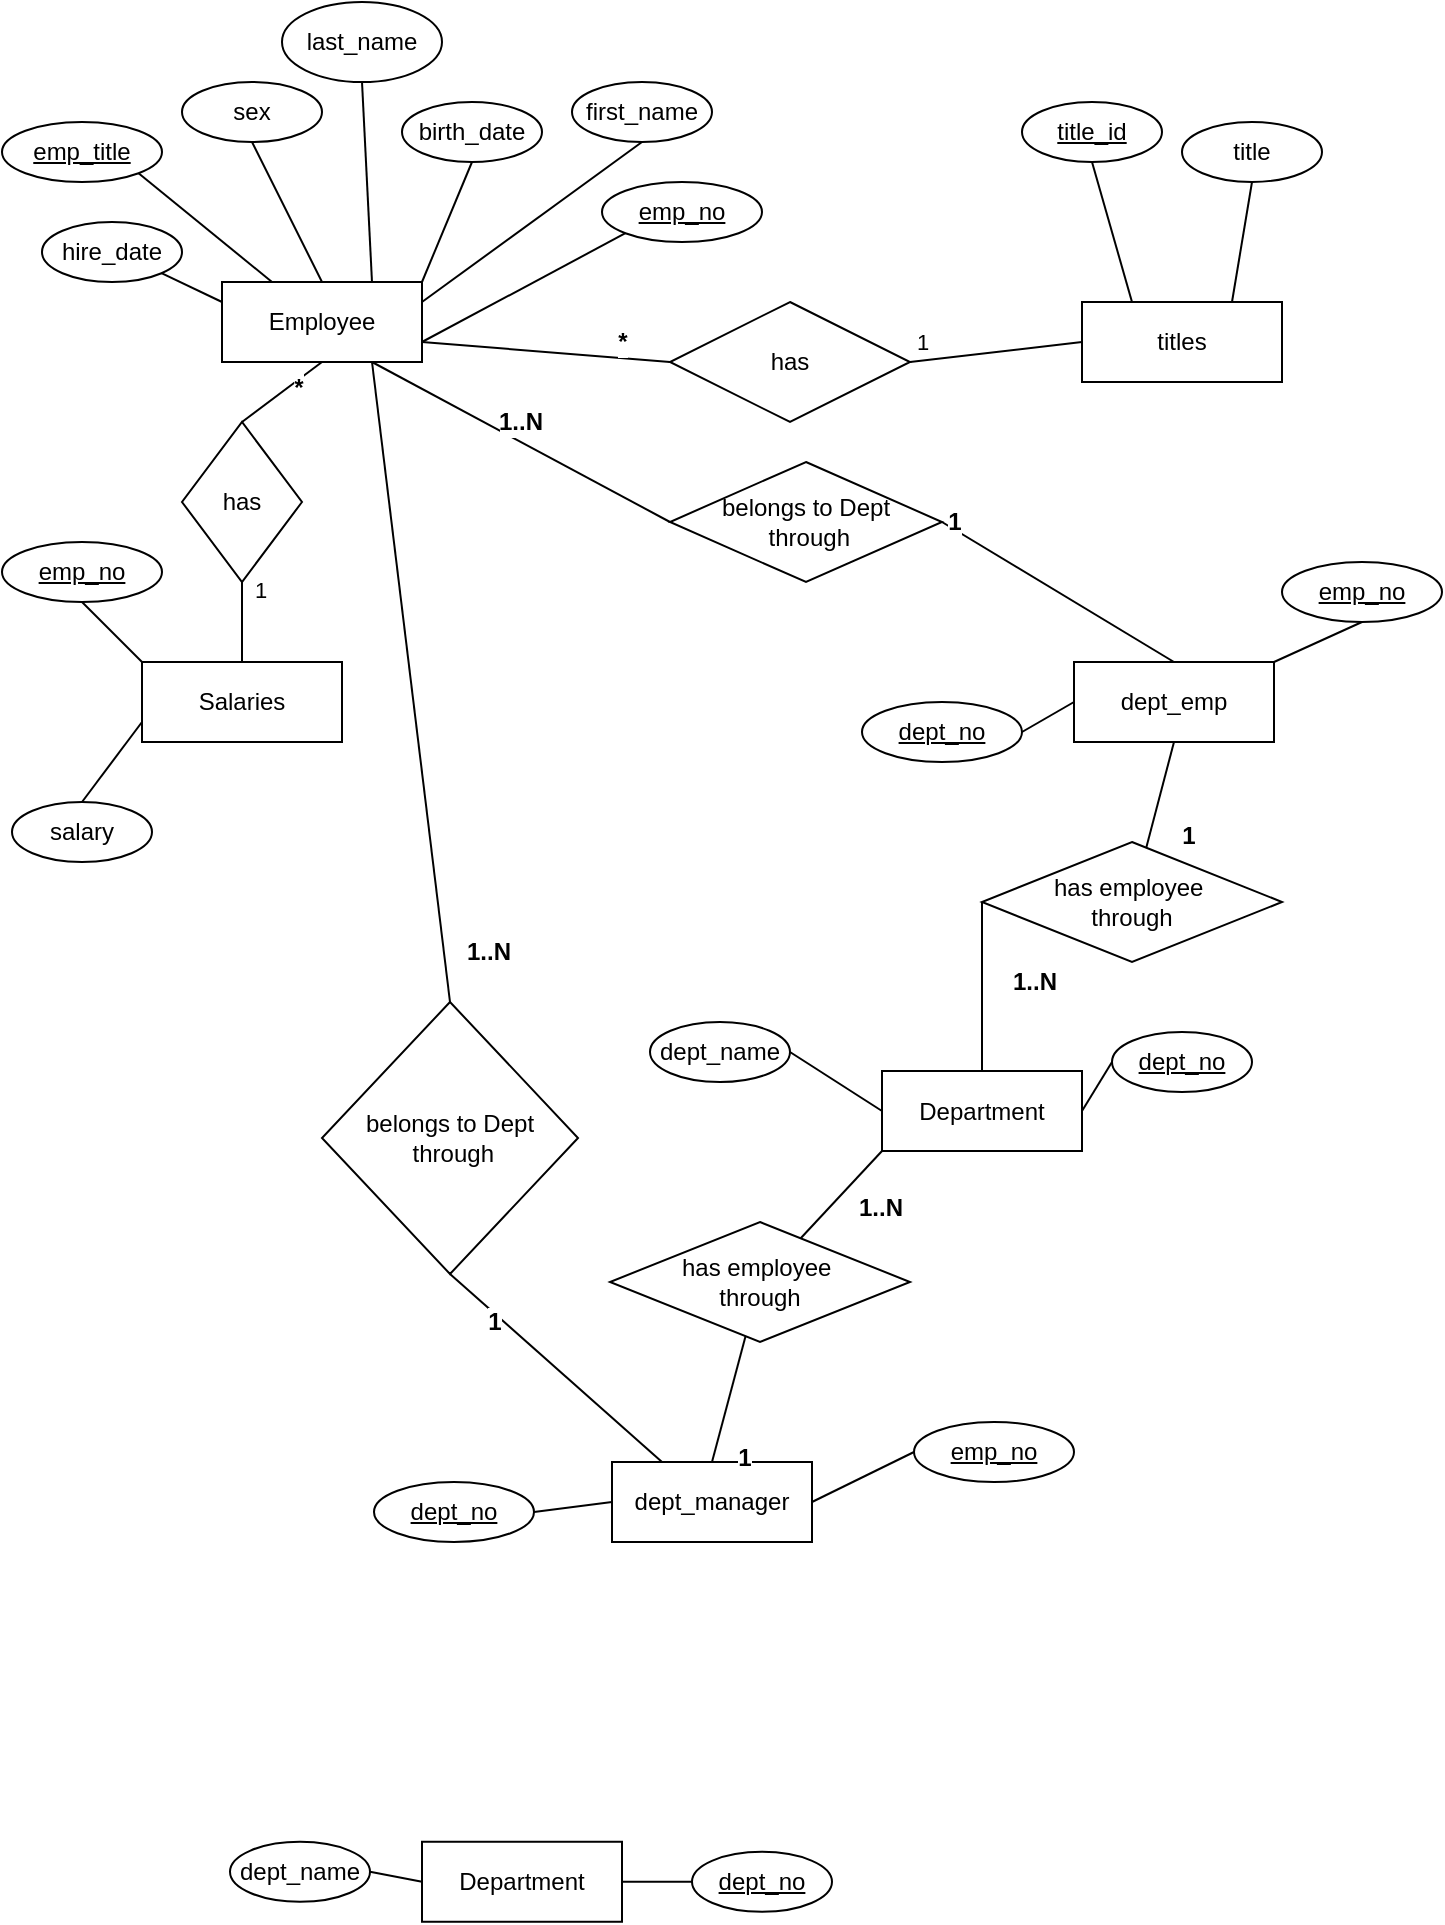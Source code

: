<mxfile version="21.1.2" type="device">
  <diagram name="Page-1" id="xoZgh3bWYaj_-_FVmXG8">
    <mxGraphModel dx="1471" dy="920" grid="1" gridSize="10" guides="1" tooltips="1" connect="1" arrows="1" fold="1" page="1" pageScale="1" pageWidth="827" pageHeight="1169" math="0" shadow="0">
      <root>
        <mxCell id="0" />
        <mxCell id="1" parent="0" />
        <mxCell id="OYL-9lKptnVRqOqJhW1v-1" value="Employee" style="whiteSpace=wrap;html=1;align=center;" vertex="1" parent="1">
          <mxGeometry x="130" y="170" width="100" height="40" as="geometry" />
        </mxCell>
        <mxCell id="OYL-9lKptnVRqOqJhW1v-2" value="&lt;u&gt;emp_no&lt;/u&gt;" style="ellipse;whiteSpace=wrap;html=1;align=center;" vertex="1" parent="1">
          <mxGeometry x="320" y="120" width="80" height="30" as="geometry" />
        </mxCell>
        <mxCell id="OYL-9lKptnVRqOqJhW1v-3" value="&lt;u&gt;emp_title&lt;/u&gt;" style="ellipse;whiteSpace=wrap;html=1;align=center;" vertex="1" parent="1">
          <mxGeometry x="20" y="90" width="80" height="30" as="geometry" />
        </mxCell>
        <mxCell id="OYL-9lKptnVRqOqJhW1v-4" value="birth_date" style="ellipse;whiteSpace=wrap;html=1;align=center;" vertex="1" parent="1">
          <mxGeometry x="220" y="80" width="70" height="30" as="geometry" />
        </mxCell>
        <mxCell id="OYL-9lKptnVRqOqJhW1v-5" value="first_name" style="ellipse;whiteSpace=wrap;html=1;align=center;" vertex="1" parent="1">
          <mxGeometry x="305" y="70" width="70" height="30" as="geometry" />
        </mxCell>
        <mxCell id="OYL-9lKptnVRqOqJhW1v-6" value="last_name" style="ellipse;whiteSpace=wrap;html=1;align=center;" vertex="1" parent="1">
          <mxGeometry x="160" y="30" width="80" height="40" as="geometry" />
        </mxCell>
        <mxCell id="OYL-9lKptnVRqOqJhW1v-7" value="sex" style="ellipse;whiteSpace=wrap;html=1;align=center;" vertex="1" parent="1">
          <mxGeometry x="110" y="70" width="70" height="30" as="geometry" />
        </mxCell>
        <mxCell id="OYL-9lKptnVRqOqJhW1v-8" value="hire_date" style="ellipse;whiteSpace=wrap;html=1;align=center;" vertex="1" parent="1">
          <mxGeometry x="40" y="140" width="70" height="30" as="geometry" />
        </mxCell>
        <mxCell id="OYL-9lKptnVRqOqJhW1v-9" value="" style="endArrow=none;html=1;rounded=0;exitX=0.5;exitY=1;exitDx=0;exitDy=0;entryX=1;entryY=0.25;entryDx=0;entryDy=0;" edge="1" parent="1" source="OYL-9lKptnVRqOqJhW1v-5" target="OYL-9lKptnVRqOqJhW1v-1">
          <mxGeometry relative="1" as="geometry">
            <mxPoint x="210" y="310" as="sourcePoint" />
            <mxPoint x="370" y="310" as="targetPoint" />
          </mxGeometry>
        </mxCell>
        <mxCell id="OYL-9lKptnVRqOqJhW1v-10" value="" style="endArrow=none;html=1;rounded=0;entryX=1;entryY=1;entryDx=0;entryDy=0;exitX=0;exitY=0.25;exitDx=0;exitDy=0;" edge="1" parent="1" source="OYL-9lKptnVRqOqJhW1v-1" target="OYL-9lKptnVRqOqJhW1v-8">
          <mxGeometry relative="1" as="geometry">
            <mxPoint x="320" y="170" as="sourcePoint" />
            <mxPoint x="250" y="200" as="targetPoint" />
          </mxGeometry>
        </mxCell>
        <mxCell id="OYL-9lKptnVRqOqJhW1v-11" value="" style="endArrow=none;html=1;rounded=0;entryX=1;entryY=1;entryDx=0;entryDy=0;exitX=0.25;exitY=0;exitDx=0;exitDy=0;" edge="1" parent="1" source="OYL-9lKptnVRqOqJhW1v-1" target="OYL-9lKptnVRqOqJhW1v-3">
          <mxGeometry relative="1" as="geometry">
            <mxPoint x="164" y="190" as="sourcePoint" />
            <mxPoint x="120" y="165" as="targetPoint" />
          </mxGeometry>
        </mxCell>
        <mxCell id="OYL-9lKptnVRqOqJhW1v-12" value="" style="endArrow=none;html=1;rounded=0;entryX=0.5;entryY=1;entryDx=0;entryDy=0;exitX=0.5;exitY=0;exitDx=0;exitDy=0;" edge="1" parent="1" source="OYL-9lKptnVRqOqJhW1v-1" target="OYL-9lKptnVRqOqJhW1v-7">
          <mxGeometry relative="1" as="geometry">
            <mxPoint x="175" y="190" as="sourcePoint" />
            <mxPoint x="110" y="115" as="targetPoint" />
          </mxGeometry>
        </mxCell>
        <mxCell id="OYL-9lKptnVRqOqJhW1v-13" value="" style="endArrow=none;html=1;rounded=0;entryX=0.5;entryY=1;entryDx=0;entryDy=0;exitX=0.75;exitY=0;exitDx=0;exitDy=0;" edge="1" parent="1" source="OYL-9lKptnVRqOqJhW1v-1" target="OYL-9lKptnVRqOqJhW1v-6">
          <mxGeometry relative="1" as="geometry">
            <mxPoint x="200" y="190" as="sourcePoint" />
            <mxPoint x="155" y="110" as="targetPoint" />
          </mxGeometry>
        </mxCell>
        <mxCell id="OYL-9lKptnVRqOqJhW1v-14" value="" style="endArrow=none;html=1;rounded=0;entryX=0.5;entryY=1;entryDx=0;entryDy=0;exitX=1;exitY=0;exitDx=0;exitDy=0;" edge="1" parent="1" source="OYL-9lKptnVRqOqJhW1v-1" target="OYL-9lKptnVRqOqJhW1v-4">
          <mxGeometry relative="1" as="geometry">
            <mxPoint x="230" y="190" as="sourcePoint" />
            <mxPoint x="232" y="94" as="targetPoint" />
          </mxGeometry>
        </mxCell>
        <mxCell id="OYL-9lKptnVRqOqJhW1v-15" value="" style="endArrow=none;html=1;rounded=0;entryX=0;entryY=1;entryDx=0;entryDy=0;exitX=1;exitY=0.75;exitDx=0;exitDy=0;" edge="1" parent="1" source="OYL-9lKptnVRqOqJhW1v-1" target="OYL-9lKptnVRqOqJhW1v-2">
          <mxGeometry relative="1" as="geometry">
            <mxPoint x="250" y="190" as="sourcePoint" />
            <mxPoint x="310" y="115" as="targetPoint" />
          </mxGeometry>
        </mxCell>
        <mxCell id="OYL-9lKptnVRqOqJhW1v-16" value="titles" style="whiteSpace=wrap;html=1;align=center;" vertex="1" parent="1">
          <mxGeometry x="560" y="180" width="100" height="40" as="geometry" />
        </mxCell>
        <mxCell id="OYL-9lKptnVRqOqJhW1v-17" value="&lt;u&gt;title_id&lt;/u&gt;" style="ellipse;whiteSpace=wrap;html=1;align=center;" vertex="1" parent="1">
          <mxGeometry x="530" y="80" width="70" height="30" as="geometry" />
        </mxCell>
        <mxCell id="OYL-9lKptnVRqOqJhW1v-18" value="" style="endArrow=none;html=1;rounded=0;exitX=0.5;exitY=1;exitDx=0;exitDy=0;entryX=0.25;entryY=0;entryDx=0;entryDy=0;" edge="1" parent="1" source="OYL-9lKptnVRqOqJhW1v-17" target="OYL-9lKptnVRqOqJhW1v-16">
          <mxGeometry relative="1" as="geometry">
            <mxPoint x="680" y="340" as="sourcePoint" />
            <mxPoint x="700" y="210" as="targetPoint" />
          </mxGeometry>
        </mxCell>
        <mxCell id="OYL-9lKptnVRqOqJhW1v-19" value="title" style="ellipse;whiteSpace=wrap;html=1;align=center;" vertex="1" parent="1">
          <mxGeometry x="610" y="90" width="70" height="30" as="geometry" />
        </mxCell>
        <mxCell id="OYL-9lKptnVRqOqJhW1v-20" value="" style="endArrow=none;html=1;rounded=0;exitX=0.5;exitY=1;exitDx=0;exitDy=0;entryX=0.75;entryY=0;entryDx=0;entryDy=0;" edge="1" parent="1" source="OYL-9lKptnVRqOqJhW1v-19" target="OYL-9lKptnVRqOqJhW1v-16">
          <mxGeometry relative="1" as="geometry">
            <mxPoint x="740" y="400" as="sourcePoint" />
            <mxPoint x="760" y="270" as="targetPoint" />
          </mxGeometry>
        </mxCell>
        <mxCell id="OYL-9lKptnVRqOqJhW1v-23" value="has" style="shape=rhombus;perimeter=rhombusPerimeter;whiteSpace=wrap;html=1;align=center;" vertex="1" parent="1">
          <mxGeometry x="354" y="180" width="120" height="60" as="geometry" />
        </mxCell>
        <mxCell id="OYL-9lKptnVRqOqJhW1v-24" value="" style="endArrow=none;html=1;rounded=0;entryX=0;entryY=0.5;entryDx=0;entryDy=0;" edge="1" parent="1" target="OYL-9lKptnVRqOqJhW1v-23">
          <mxGeometry relative="1" as="geometry">
            <mxPoint x="230" y="200" as="sourcePoint" />
            <mxPoint x="360" y="260" as="targetPoint" />
          </mxGeometry>
        </mxCell>
        <mxCell id="OYL-9lKptnVRqOqJhW1v-26" value="&lt;b&gt;&lt;font style=&quot;font-size: 12px;&quot;&gt;*&lt;/font&gt;&lt;/b&gt;" style="edgeLabel;html=1;align=center;verticalAlign=middle;resizable=0;points=[];" vertex="1" connectable="0" parent="OYL-9lKptnVRqOqJhW1v-24">
          <mxGeometry x="0.161" y="-2" relative="1" as="geometry">
            <mxPoint x="28" y="-8" as="offset" />
          </mxGeometry>
        </mxCell>
        <mxCell id="OYL-9lKptnVRqOqJhW1v-25" value="1" style="endArrow=none;html=1;rounded=0;exitX=1;exitY=0.5;exitDx=0;exitDy=0;entryX=0;entryY=0.5;entryDx=0;entryDy=0;" edge="1" parent="1" source="OYL-9lKptnVRqOqJhW1v-23" target="OYL-9lKptnVRqOqJhW1v-16">
          <mxGeometry x="-0.836" y="9" relative="1" as="geometry">
            <mxPoint x="240" y="220" as="sourcePoint" />
            <mxPoint x="364" y="220" as="targetPoint" />
            <mxPoint as="offset" />
          </mxGeometry>
        </mxCell>
        <mxCell id="OYL-9lKptnVRqOqJhW1v-29" value="Salaries" style="whiteSpace=wrap;html=1;align=center;" vertex="1" parent="1">
          <mxGeometry x="90" y="360" width="100" height="40" as="geometry" />
        </mxCell>
        <mxCell id="OYL-9lKptnVRqOqJhW1v-30" value="&lt;u&gt;emp_no&lt;/u&gt;" style="ellipse;whiteSpace=wrap;html=1;align=center;" vertex="1" parent="1">
          <mxGeometry x="20" y="300" width="80" height="30" as="geometry" />
        </mxCell>
        <mxCell id="OYL-9lKptnVRqOqJhW1v-31" value="salary" style="ellipse;whiteSpace=wrap;html=1;align=center;" vertex="1" parent="1">
          <mxGeometry x="25" y="430" width="70" height="30" as="geometry" />
        </mxCell>
        <mxCell id="OYL-9lKptnVRqOqJhW1v-32" value="" style="endArrow=none;html=1;rounded=0;entryX=0;entryY=0.75;entryDx=0;entryDy=0;exitX=0.5;exitY=0;exitDx=0;exitDy=0;" edge="1" parent="1" source="OYL-9lKptnVRqOqJhW1v-31" target="OYL-9lKptnVRqOqJhW1v-29">
          <mxGeometry relative="1" as="geometry">
            <mxPoint x="315" y="320" as="sourcePoint" />
            <mxPoint x="205" y="400" as="targetPoint" />
          </mxGeometry>
        </mxCell>
        <mxCell id="OYL-9lKptnVRqOqJhW1v-33" value="" style="endArrow=none;html=1;rounded=0;entryX=0.5;entryY=1;entryDx=0;entryDy=0;exitX=0;exitY=0;exitDx=0;exitDy=0;" edge="1" parent="1" target="OYL-9lKptnVRqOqJhW1v-30" source="OYL-9lKptnVRqOqJhW1v-29">
          <mxGeometry relative="1" as="geometry">
            <mxPoint x="205" y="420" as="sourcePoint" />
            <mxPoint x="285" y="335" as="targetPoint" />
          </mxGeometry>
        </mxCell>
        <mxCell id="OYL-9lKptnVRqOqJhW1v-34" value="has" style="shape=rhombus;perimeter=rhombusPerimeter;whiteSpace=wrap;html=1;align=center;direction=south;" vertex="1" parent="1">
          <mxGeometry x="110" y="240" width="60" height="80" as="geometry" />
        </mxCell>
        <mxCell id="OYL-9lKptnVRqOqJhW1v-35" value="" style="endArrow=none;html=1;rounded=0;entryX=0;entryY=0.5;entryDx=0;entryDy=0;exitX=0.5;exitY=1;exitDx=0;exitDy=0;" edge="1" parent="1" target="OYL-9lKptnVRqOqJhW1v-34" source="OYL-9lKptnVRqOqJhW1v-1">
          <mxGeometry relative="1" as="geometry">
            <mxPoint x="290" y="330" as="sourcePoint" />
            <mxPoint x="420" y="390" as="targetPoint" />
          </mxGeometry>
        </mxCell>
        <mxCell id="OYL-9lKptnVRqOqJhW1v-36" value="&lt;b&gt;&lt;font style=&quot;font-size: 12px;&quot;&gt;*&lt;/font&gt;&lt;/b&gt;" style="edgeLabel;html=1;align=center;verticalAlign=middle;resizable=0;points=[];" vertex="1" connectable="0" parent="OYL-9lKptnVRqOqJhW1v-35">
          <mxGeometry x="0.161" y="-2" relative="1" as="geometry">
            <mxPoint x="12" y="-3" as="offset" />
          </mxGeometry>
        </mxCell>
        <mxCell id="OYL-9lKptnVRqOqJhW1v-37" value="1" style="endArrow=none;html=1;rounded=0;exitX=1;exitY=0.5;exitDx=0;exitDy=0;entryX=0.5;entryY=0;entryDx=0;entryDy=0;" edge="1" parent="1" source="OYL-9lKptnVRqOqJhW1v-34" target="OYL-9lKptnVRqOqJhW1v-29">
          <mxGeometry x="-0.836" y="9" relative="1" as="geometry">
            <mxPoint x="260" y="340" as="sourcePoint" />
            <mxPoint x="580" y="320" as="targetPoint" />
            <mxPoint as="offset" />
          </mxGeometry>
        </mxCell>
        <mxCell id="OYL-9lKptnVRqOqJhW1v-40" value="dept_emp" style="whiteSpace=wrap;html=1;align=center;" vertex="1" parent="1">
          <mxGeometry x="556" y="360" width="100" height="40" as="geometry" />
        </mxCell>
        <mxCell id="OYL-9lKptnVRqOqJhW1v-45" value="&lt;u&gt;dept_no&lt;/u&gt;" style="ellipse;whiteSpace=wrap;html=1;align=center;" vertex="1" parent="1">
          <mxGeometry x="450" y="380" width="80" height="30" as="geometry" />
        </mxCell>
        <mxCell id="OYL-9lKptnVRqOqJhW1v-46" value="" style="endArrow=none;html=1;rounded=0;entryX=1;entryY=0.5;entryDx=0;entryDy=0;exitX=0;exitY=0.5;exitDx=0;exitDy=0;" edge="1" parent="1" target="OYL-9lKptnVRqOqJhW1v-45" source="OYL-9lKptnVRqOqJhW1v-40">
          <mxGeometry relative="1" as="geometry">
            <mxPoint x="626" y="360" as="sourcePoint" />
            <mxPoint x="821" y="335" as="targetPoint" />
          </mxGeometry>
        </mxCell>
        <mxCell id="OYL-9lKptnVRqOqJhW1v-47" value="&lt;u&gt;emp_no&lt;/u&gt;" style="ellipse;whiteSpace=wrap;html=1;align=center;" vertex="1" parent="1">
          <mxGeometry x="660" y="310" width="80" height="30" as="geometry" />
        </mxCell>
        <mxCell id="OYL-9lKptnVRqOqJhW1v-48" value="" style="endArrow=none;html=1;rounded=0;entryX=0.5;entryY=1;entryDx=0;entryDy=0;exitX=1;exitY=0;exitDx=0;exitDy=0;" edge="1" parent="1" target="OYL-9lKptnVRqOqJhW1v-47" source="OYL-9lKptnVRqOqJhW1v-40">
          <mxGeometry relative="1" as="geometry">
            <mxPoint x="746" y="380" as="sourcePoint" />
            <mxPoint x="941" y="355" as="targetPoint" />
          </mxGeometry>
        </mxCell>
        <mxCell id="OYL-9lKptnVRqOqJhW1v-49" value="belongs to Dept&lt;br&gt;&amp;nbsp;through" style="shape=rhombus;perimeter=rhombusPerimeter;whiteSpace=wrap;html=1;align=center;" vertex="1" parent="1">
          <mxGeometry x="354" y="260" width="136" height="60" as="geometry" />
        </mxCell>
        <mxCell id="OYL-9lKptnVRqOqJhW1v-50" value="" style="endArrow=none;html=1;rounded=0;entryX=0;entryY=0.5;entryDx=0;entryDy=0;exitX=0.75;exitY=1;exitDx=0;exitDy=0;" edge="1" parent="1" source="OYL-9lKptnVRqOqJhW1v-1" target="OYL-9lKptnVRqOqJhW1v-49">
          <mxGeometry relative="1" as="geometry">
            <mxPoint x="240" y="210" as="sourcePoint" />
            <mxPoint x="364" y="220" as="targetPoint" />
          </mxGeometry>
        </mxCell>
        <mxCell id="OYL-9lKptnVRqOqJhW1v-51" value="&lt;b&gt;&lt;font style=&quot;font-size: 12px;&quot;&gt;1..N&lt;/font&gt;&lt;/b&gt;" style="edgeLabel;html=1;align=center;verticalAlign=middle;resizable=0;points=[];" vertex="1" connectable="0" parent="OYL-9lKptnVRqOqJhW1v-50">
          <mxGeometry x="0.161" y="-2" relative="1" as="geometry">
            <mxPoint x="-12" y="-18" as="offset" />
          </mxGeometry>
        </mxCell>
        <mxCell id="OYL-9lKptnVRqOqJhW1v-52" value="" style="endArrow=none;html=1;rounded=0;entryX=0.5;entryY=0;entryDx=0;entryDy=0;exitX=1;exitY=0.5;exitDx=0;exitDy=0;" edge="1" parent="1" source="OYL-9lKptnVRqOqJhW1v-49" target="OYL-9lKptnVRqOqJhW1v-40">
          <mxGeometry relative="1" as="geometry">
            <mxPoint x="215" y="220" as="sourcePoint" />
            <mxPoint x="364" y="300" as="targetPoint" />
          </mxGeometry>
        </mxCell>
        <mxCell id="OYL-9lKptnVRqOqJhW1v-53" value="&lt;span style=&quot;font-size: 12px;&quot;&gt;&lt;b&gt;1&lt;/b&gt;&lt;/span&gt;" style="edgeLabel;html=1;align=center;verticalAlign=middle;resizable=0;points=[];" vertex="1" connectable="0" parent="OYL-9lKptnVRqOqJhW1v-52">
          <mxGeometry x="0.161" y="-2" relative="1" as="geometry">
            <mxPoint x="-60" y="-43" as="offset" />
          </mxGeometry>
        </mxCell>
        <mxCell id="OYL-9lKptnVRqOqJhW1v-55" value="Department" style="whiteSpace=wrap;html=1;align=center;" vertex="1" parent="1">
          <mxGeometry x="460" y="564.5" width="100" height="40" as="geometry" />
        </mxCell>
        <mxCell id="OYL-9lKptnVRqOqJhW1v-56" value="&lt;u&gt;dept_no&lt;/u&gt;" style="ellipse;whiteSpace=wrap;html=1;align=center;" vertex="1" parent="1">
          <mxGeometry x="575" y="545" width="70" height="30" as="geometry" />
        </mxCell>
        <mxCell id="OYL-9lKptnVRqOqJhW1v-57" value="" style="endArrow=none;html=1;rounded=0;exitX=0;exitY=0.5;exitDx=0;exitDy=0;entryX=1;entryY=0.5;entryDx=0;entryDy=0;" edge="1" parent="1" source="OYL-9lKptnVRqOqJhW1v-56" target="OYL-9lKptnVRqOqJhW1v-55">
          <mxGeometry relative="1" as="geometry">
            <mxPoint x="750" y="785" as="sourcePoint" />
            <mxPoint x="655" y="625" as="targetPoint" />
          </mxGeometry>
        </mxCell>
        <mxCell id="OYL-9lKptnVRqOqJhW1v-58" value="dept_name" style="ellipse;whiteSpace=wrap;html=1;align=center;" vertex="1" parent="1">
          <mxGeometry x="344" y="540" width="70" height="30" as="geometry" />
        </mxCell>
        <mxCell id="OYL-9lKptnVRqOqJhW1v-59" value="" style="endArrow=none;html=1;rounded=0;exitX=1;exitY=0.5;exitDx=0;exitDy=0;entryX=0;entryY=0.5;entryDx=0;entryDy=0;" edge="1" parent="1" source="OYL-9lKptnVRqOqJhW1v-58" target="OYL-9lKptnVRqOqJhW1v-55">
          <mxGeometry relative="1" as="geometry">
            <mxPoint x="440" y="855" as="sourcePoint" />
            <mxPoint x="410" y="575" as="targetPoint" />
          </mxGeometry>
        </mxCell>
        <mxCell id="OYL-9lKptnVRqOqJhW1v-60" value="has employee&amp;nbsp;&lt;br&gt;through" style="shape=rhombus;perimeter=rhombusPerimeter;whiteSpace=wrap;html=1;align=center;" vertex="1" parent="1">
          <mxGeometry x="510" y="450" width="150" height="60" as="geometry" />
        </mxCell>
        <mxCell id="OYL-9lKptnVRqOqJhW1v-61" value="" style="endArrow=none;html=1;rounded=0;entryX=0;entryY=0.5;entryDx=0;entryDy=0;exitX=0.5;exitY=0;exitDx=0;exitDy=0;" edge="1" parent="1" target="OYL-9lKptnVRqOqJhW1v-60" source="OYL-9lKptnVRqOqJhW1v-55">
          <mxGeometry relative="1" as="geometry">
            <mxPoint x="546" y="540" as="sourcePoint" />
            <mxPoint x="540" y="395" as="targetPoint" />
          </mxGeometry>
        </mxCell>
        <mxCell id="OYL-9lKptnVRqOqJhW1v-62" value="&lt;b&gt;&lt;font style=&quot;font-size: 12px;&quot;&gt;1..N&lt;/font&gt;&lt;/b&gt;" style="edgeLabel;html=1;align=center;verticalAlign=middle;resizable=0;points=[];" vertex="1" connectable="0" parent="OYL-9lKptnVRqOqJhW1v-61">
          <mxGeometry x="0.161" y="-2" relative="1" as="geometry">
            <mxPoint x="24" y="4" as="offset" />
          </mxGeometry>
        </mxCell>
        <mxCell id="OYL-9lKptnVRqOqJhW1v-63" value="" style="endArrow=none;html=1;rounded=0;entryX=0.5;entryY=1;entryDx=0;entryDy=0;" edge="1" parent="1" source="OYL-9lKptnVRqOqJhW1v-60" target="OYL-9lKptnVRqOqJhW1v-40">
          <mxGeometry relative="1" as="geometry">
            <mxPoint x="391" y="395" as="sourcePoint" />
            <mxPoint x="782" y="535" as="targetPoint" />
          </mxGeometry>
        </mxCell>
        <mxCell id="OYL-9lKptnVRqOqJhW1v-64" value="&lt;span style=&quot;font-size: 12px;&quot;&gt;&lt;b&gt;1&lt;/b&gt;&lt;/span&gt;" style="edgeLabel;html=1;align=center;verticalAlign=middle;resizable=0;points=[];" vertex="1" connectable="0" parent="OYL-9lKptnVRqOqJhW1v-63">
          <mxGeometry x="0.161" y="-2" relative="1" as="geometry">
            <mxPoint x="11" y="24" as="offset" />
          </mxGeometry>
        </mxCell>
        <mxCell id="OYL-9lKptnVRqOqJhW1v-74" value="dept_manager" style="whiteSpace=wrap;html=1;align=center;" vertex="1" parent="1">
          <mxGeometry x="325" y="760" width="100" height="40" as="geometry" />
        </mxCell>
        <mxCell id="OYL-9lKptnVRqOqJhW1v-75" value="&lt;u&gt;dept_no&lt;/u&gt;" style="ellipse;whiteSpace=wrap;html=1;align=center;" vertex="1" parent="1">
          <mxGeometry x="206" y="770" width="80" height="30" as="geometry" />
        </mxCell>
        <mxCell id="OYL-9lKptnVRqOqJhW1v-76" value="" style="endArrow=none;html=1;rounded=0;entryX=1;entryY=0.5;entryDx=0;entryDy=0;exitX=0;exitY=0.5;exitDx=0;exitDy=0;" edge="1" parent="1" source="OYL-9lKptnVRqOqJhW1v-74" target="OYL-9lKptnVRqOqJhW1v-75">
          <mxGeometry relative="1" as="geometry">
            <mxPoint x="416" y="769.88" as="sourcePoint" />
            <mxPoint x="611" y="744.88" as="targetPoint" />
          </mxGeometry>
        </mxCell>
        <mxCell id="OYL-9lKptnVRqOqJhW1v-77" value="&lt;u&gt;emp_no&lt;/u&gt;" style="ellipse;whiteSpace=wrap;html=1;align=center;" vertex="1" parent="1">
          <mxGeometry x="476" y="740" width="80" height="30" as="geometry" />
        </mxCell>
        <mxCell id="OYL-9lKptnVRqOqJhW1v-78" value="" style="endArrow=none;html=1;rounded=0;entryX=0;entryY=0.5;entryDx=0;entryDy=0;exitX=1;exitY=0.5;exitDx=0;exitDy=0;" edge="1" parent="1" source="OYL-9lKptnVRqOqJhW1v-74" target="OYL-9lKptnVRqOqJhW1v-77">
          <mxGeometry relative="1" as="geometry">
            <mxPoint x="536" y="789.88" as="sourcePoint" />
            <mxPoint x="731" y="764.88" as="targetPoint" />
          </mxGeometry>
        </mxCell>
        <mxCell id="OYL-9lKptnVRqOqJhW1v-79" value="belongs to Dept&lt;br&gt;&amp;nbsp;through" style="shape=rhombus;perimeter=rhombusPerimeter;whiteSpace=wrap;html=1;align=center;direction=south;" vertex="1" parent="1">
          <mxGeometry x="180" y="530" width="128" height="136" as="geometry" />
        </mxCell>
        <mxCell id="OYL-9lKptnVRqOqJhW1v-80" value="&lt;b&gt;&lt;font style=&quot;font-size: 12px;&quot;&gt;1..N&lt;/font&gt;&lt;/b&gt;" style="edgeLabel;html=1;align=center;verticalAlign=middle;resizable=0;points=[];" vertex="1" connectable="0" parent="1">
          <mxGeometry x="219.996" y="510.0" as="geometry">
            <mxPoint x="43" y="-5" as="offset" />
          </mxGeometry>
        </mxCell>
        <mxCell id="OYL-9lKptnVRqOqJhW1v-81" value="" style="endArrow=none;html=1;rounded=0;entryX=0.25;entryY=0;entryDx=0;entryDy=0;exitX=1;exitY=0.5;exitDx=0;exitDy=0;" edge="1" parent="1" source="OYL-9lKptnVRqOqJhW1v-79" target="OYL-9lKptnVRqOqJhW1v-74">
          <mxGeometry relative="1" as="geometry">
            <mxPoint x="5" y="629.88" as="sourcePoint" />
            <mxPoint x="154" y="709.88" as="targetPoint" />
          </mxGeometry>
        </mxCell>
        <mxCell id="OYL-9lKptnVRqOqJhW1v-82" value="&lt;span style=&quot;font-size: 12px;&quot;&gt;&lt;b&gt;1&lt;/b&gt;&lt;/span&gt;" style="edgeLabel;html=1;align=center;verticalAlign=middle;resizable=0;points=[];" vertex="1" connectable="0" parent="OYL-9lKptnVRqOqJhW1v-81">
          <mxGeometry x="0.161" y="-2" relative="1" as="geometry">
            <mxPoint x="-38" y="-32" as="offset" />
          </mxGeometry>
        </mxCell>
        <mxCell id="OYL-9lKptnVRqOqJhW1v-83" value="Department" style="whiteSpace=wrap;html=1;align=center;" vertex="1" parent="1">
          <mxGeometry x="230" y="949.88" width="100" height="40" as="geometry" />
        </mxCell>
        <mxCell id="OYL-9lKptnVRqOqJhW1v-84" value="&lt;u&gt;dept_no&lt;/u&gt;" style="ellipse;whiteSpace=wrap;html=1;align=center;" vertex="1" parent="1">
          <mxGeometry x="365" y="954.88" width="70" height="30" as="geometry" />
        </mxCell>
        <mxCell id="OYL-9lKptnVRqOqJhW1v-85" value="" style="endArrow=none;html=1;rounded=0;exitX=0;exitY=0.5;exitDx=0;exitDy=0;entryX=1;entryY=0.5;entryDx=0;entryDy=0;" edge="1" parent="1" source="OYL-9lKptnVRqOqJhW1v-84" target="OYL-9lKptnVRqOqJhW1v-83">
          <mxGeometry relative="1" as="geometry">
            <mxPoint x="540" y="1194.88" as="sourcePoint" />
            <mxPoint x="445" y="1034.88" as="targetPoint" />
          </mxGeometry>
        </mxCell>
        <mxCell id="OYL-9lKptnVRqOqJhW1v-86" value="dept_name" style="ellipse;whiteSpace=wrap;html=1;align=center;" vertex="1" parent="1">
          <mxGeometry x="134" y="949.88" width="70" height="30" as="geometry" />
        </mxCell>
        <mxCell id="OYL-9lKptnVRqOqJhW1v-87" value="" style="endArrow=none;html=1;rounded=0;exitX=1;exitY=0.5;exitDx=0;exitDy=0;entryX=0;entryY=0.5;entryDx=0;entryDy=0;" edge="1" parent="1" source="OYL-9lKptnVRqOqJhW1v-86" target="OYL-9lKptnVRqOqJhW1v-83">
          <mxGeometry relative="1" as="geometry">
            <mxPoint x="230" y="1264.88" as="sourcePoint" />
            <mxPoint x="200" y="984.88" as="targetPoint" />
          </mxGeometry>
        </mxCell>
        <mxCell id="OYL-9lKptnVRqOqJhW1v-88" value="has employee&amp;nbsp;&lt;br&gt;through" style="shape=rhombus;perimeter=rhombusPerimeter;whiteSpace=wrap;html=1;align=center;" vertex="1" parent="1">
          <mxGeometry x="324" y="640" width="150" height="60" as="geometry" />
        </mxCell>
        <mxCell id="OYL-9lKptnVRqOqJhW1v-89" value="" style="endArrow=none;html=1;rounded=0;exitX=0;exitY=1;exitDx=0;exitDy=0;" edge="1" parent="1" source="OYL-9lKptnVRqOqJhW1v-55" target="OYL-9lKptnVRqOqJhW1v-88">
          <mxGeometry relative="1" as="geometry">
            <mxPoint x="336" y="949.88" as="sourcePoint" />
            <mxPoint x="330" y="804.88" as="targetPoint" />
          </mxGeometry>
        </mxCell>
        <mxCell id="OYL-9lKptnVRqOqJhW1v-90" value="&lt;b&gt;&lt;font style=&quot;font-size: 12px;&quot;&gt;1..N&lt;/font&gt;&lt;/b&gt;" style="edgeLabel;html=1;align=center;verticalAlign=middle;resizable=0;points=[];" vertex="1" connectable="0" parent="OYL-9lKptnVRqOqJhW1v-89">
          <mxGeometry x="0.161" y="-2" relative="1" as="geometry">
            <mxPoint x="24" y="4" as="offset" />
          </mxGeometry>
        </mxCell>
        <mxCell id="OYL-9lKptnVRqOqJhW1v-91" value="" style="endArrow=none;html=1;rounded=0;entryX=0.5;entryY=0;entryDx=0;entryDy=0;" edge="1" parent="1" source="OYL-9lKptnVRqOqJhW1v-88" target="OYL-9lKptnVRqOqJhW1v-74">
          <mxGeometry relative="1" as="geometry">
            <mxPoint x="181" y="804.88" as="sourcePoint" />
            <mxPoint x="572" y="944.88" as="targetPoint" />
          </mxGeometry>
        </mxCell>
        <mxCell id="OYL-9lKptnVRqOqJhW1v-92" value="&lt;span style=&quot;font-size: 12px;&quot;&gt;&lt;b&gt;1&lt;/b&gt;&lt;/span&gt;" style="edgeLabel;html=1;align=center;verticalAlign=middle;resizable=0;points=[];" vertex="1" connectable="0" parent="OYL-9lKptnVRqOqJhW1v-91">
          <mxGeometry x="0.161" y="-2" relative="1" as="geometry">
            <mxPoint x="11" y="24" as="offset" />
          </mxGeometry>
        </mxCell>
        <mxCell id="OYL-9lKptnVRqOqJhW1v-95" value="" style="endArrow=none;html=1;rounded=0;exitX=0;exitY=0.5;exitDx=0;exitDy=0;entryX=0.75;entryY=1;entryDx=0;entryDy=0;" edge="1" parent="1" source="OYL-9lKptnVRqOqJhW1v-79" target="OYL-9lKptnVRqOqJhW1v-1">
          <mxGeometry relative="1" as="geometry">
            <mxPoint x="216" y="500" as="sourcePoint" />
            <mxPoint x="160" y="700" as="targetPoint" />
          </mxGeometry>
        </mxCell>
      </root>
    </mxGraphModel>
  </diagram>
</mxfile>
